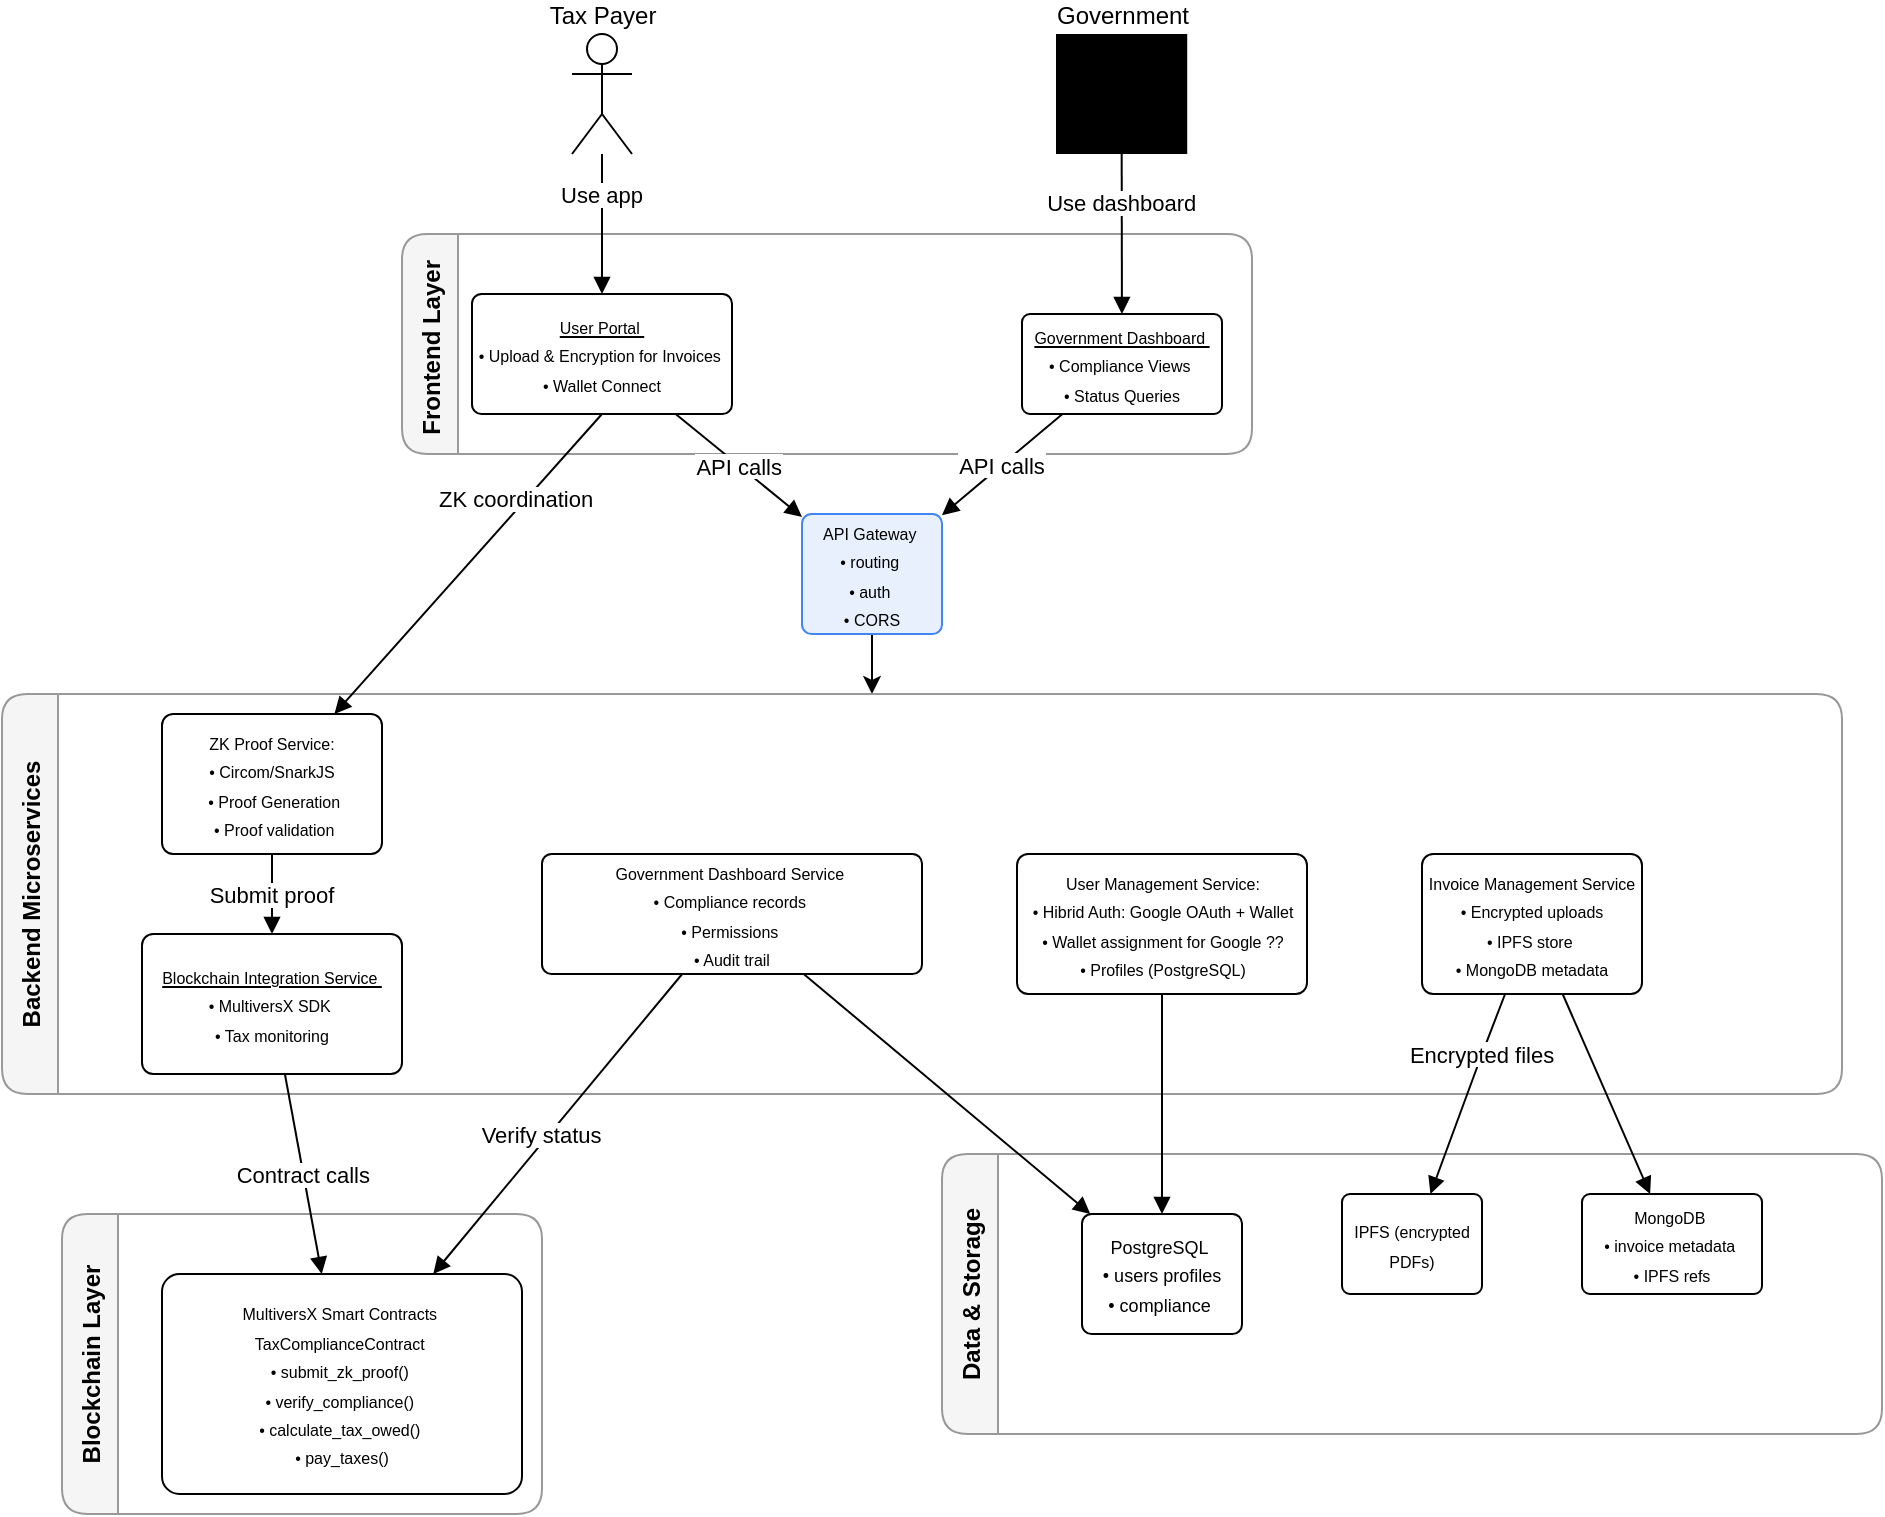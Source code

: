 <mxfile version="26.2.2">
  <diagram id="arch" name="Web3 Global Tax System">
    <mxGraphModel dx="1182" dy="1687" grid="1" gridSize="10" guides="1" tooltips="1" connect="1" arrows="1" fold="1" page="1" pageScale="1" pageWidth="1400" pageHeight="1000" math="0" shadow="0">
      <root>
        <mxCell id="0" />
        <mxCell id="1" parent="0" />
        <mxCell id="lane_frontend" value="Frontend Layer " style="swimlane;horizontal=0;rounded=1;startSize=28;fillColor=#F5F5F5;strokeColor=#999999;" parent="1" vertex="1">
          <mxGeometry x="340" y="70" width="425" height="110" as="geometry" />
        </mxCell>
        <mxCell id="frontend_portal" value="&lt;font style=&quot;font-size: 8px;&quot;&gt;&lt;u&gt;User Portal&amp;nbsp;&lt;/u&gt;&lt;/font&gt;&lt;div&gt;&lt;font style=&quot;font-size: 8px;&quot;&gt;• Upload &amp;amp; Encryption for Invoices&lt;/font&gt;&lt;span style=&quot;font-size: 8px; background-color: transparent; color: light-dark(rgb(0, 0, 0), rgb(255, 255, 255));&quot;&gt;&amp;nbsp;&lt;/span&gt;&lt;/div&gt;&lt;div&gt;&lt;font style=&quot;font-size: 8px;&quot;&gt;• Wallet Connect&lt;/font&gt;&lt;/div&gt;" style="rounded=1;whiteSpace=wrap;html=1;fillColor=#FFFFFF;strokeColor=#000000;arcSize=8;" parent="lane_frontend" vertex="1">
          <mxGeometry x="35" y="30" width="130" height="60" as="geometry" />
        </mxCell>
        <mxCell id="frontend_gov" value="&lt;font style=&quot;font-size: 8px;&quot;&gt;&lt;u&gt;Government Dashboard&amp;nbsp;&lt;/u&gt;&lt;/font&gt;&lt;div&gt;&lt;font style=&quot;font-size: 8px;&quot;&gt;• Compliance Views&amp;nbsp;&lt;/font&gt;&lt;/div&gt;&lt;div&gt;&lt;font style=&quot;font-size: 8px;&quot;&gt;• Status Queries&lt;/font&gt;&lt;/div&gt;" style="rounded=1;whiteSpace=wrap;html=1;fillColor=#FFFFFF;strokeColor=#000000;arcSize=8;" parent="lane_frontend" vertex="1">
          <mxGeometry x="310" y="40" width="100" height="50" as="geometry" />
        </mxCell>
        <mxCell id="NPXn_k6__GmjBkCP8zkq-9" style="edgeStyle=orthogonalEdgeStyle;rounded=0;orthogonalLoop=1;jettySize=auto;html=1;" edge="1" parent="1" source="api_gw">
          <mxGeometry relative="1" as="geometry">
            <mxPoint x="575" y="300" as="targetPoint" />
          </mxGeometry>
        </mxCell>
        <mxCell id="api_gw" value="&lt;font style=&quot;font-size: 8px;&quot;&gt;API Gateway&amp;nbsp;&lt;/font&gt;&lt;div&gt;&lt;font style=&quot;font-size: 8px;&quot;&gt;• routing&amp;nbsp;&lt;/font&gt;&lt;/div&gt;&lt;div&gt;&lt;font style=&quot;font-size: 8px;&quot;&gt;• auth&amp;nbsp;&lt;/font&gt;&lt;/div&gt;&lt;div&gt;&lt;font style=&quot;font-size: 8px;&quot;&gt;• CORS&lt;/font&gt;&lt;/div&gt;" style="rounded=1;whiteSpace=wrap;html=1;fillColor=#E8F0FE;strokeColor=#4285F4;arcSize=8;" parent="1" vertex="1">
          <mxGeometry x="540" y="210" width="70" height="60" as="geometry" />
        </mxCell>
        <mxCell id="lane_backend" value="Backend Microservices" style="swimlane;horizontal=0;rounded=1;startSize=28;fillColor=#F5F5F5;strokeColor=#999999;" parent="1" vertex="1">
          <mxGeometry x="140" y="300" width="920" height="200" as="geometry">
            <mxRectangle x="140" y="300" width="40" height="200" as="alternateBounds" />
          </mxGeometry>
        </mxCell>
        <mxCell id="svc_invoice" value="&lt;font style=&quot;font-size: 8px;&quot;&gt;Invoice Management Service&lt;/font&gt;&lt;div&gt;&lt;font style=&quot;font-size: 8px;&quot;&gt;&amp;nbsp;• Encrypted uploads&amp;nbsp;&lt;/font&gt;&lt;/div&gt;&lt;div&gt;&lt;font style=&quot;font-size: 8px;&quot;&gt;• IPFS store&amp;nbsp;&lt;/font&gt;&lt;/div&gt;&lt;div&gt;&lt;font style=&quot;font-size: 8px;&quot;&gt;• MongoDB metadata&lt;/font&gt;&lt;/div&gt;" style="rounded=1;whiteSpace=wrap;html=1;fillColor=#FFFFFF;strokeColor=#000000;arcSize=8;" parent="lane_backend" vertex="1">
          <mxGeometry x="710" y="80" width="110" height="70" as="geometry" />
        </mxCell>
        <mxCell id="svc_zk" value="&lt;font style=&quot;font-size: 8px;&quot;&gt;ZK Proof Service:&lt;/font&gt;&lt;div&gt;&lt;font style=&quot;font-size: 8px;&quot;&gt;• Circom/SnarkJS&lt;/font&gt;&lt;/div&gt;&lt;div&gt;&lt;font style=&quot;font-size: 8px;&quot;&gt;&amp;nbsp;• Proof Generation&lt;/font&gt;&lt;/div&gt;&lt;div&gt;&lt;font style=&quot;font-size: 8px;&quot;&gt;&amp;nbsp;• Proof validation&lt;/font&gt;&lt;/div&gt;" style="rounded=1;whiteSpace=wrap;html=1;fillColor=#FFFFFF;strokeColor=#000000;arcSize=8;" parent="lane_backend" vertex="1">
          <mxGeometry x="80" y="10" width="110" height="70" as="geometry" />
        </mxCell>
        <mxCell id="svc_blockchain" value="&lt;font style=&quot;font-size: 8px;&quot;&gt;&lt;u&gt;Blockchain Integration Service&amp;nbsp;&lt;/u&gt;&lt;/font&gt;&lt;div&gt;&lt;font style=&quot;font-size: 8px;&quot;&gt;• MultiversX SDK&amp;nbsp;&lt;/font&gt;&lt;/div&gt;&lt;div&gt;&lt;font style=&quot;font-size: 8px;&quot;&gt;• Tax monitoring&lt;/font&gt;&lt;/div&gt;" style="rounded=1;whiteSpace=wrap;html=1;fillColor=#FFFFFF;strokeColor=#000000;arcSize=8;" parent="lane_backend" vertex="1">
          <mxGeometry x="70" y="120" width="130" height="70" as="geometry" />
        </mxCell>
        <mxCell id="svc_gov" value="&lt;font style=&quot;font-size: 8px;&quot;&gt;Government Dashboard Service&amp;nbsp;&lt;/font&gt;&lt;div&gt;&lt;font style=&quot;font-size: 8px;&quot;&gt;• Compliance records&amp;nbsp;&lt;/font&gt;&lt;/div&gt;&lt;div&gt;&lt;font style=&quot;font-size: 8px;&quot;&gt;• Permissions&amp;nbsp;&lt;/font&gt;&lt;/div&gt;&lt;div&gt;&lt;font style=&quot;font-size: 8px;&quot;&gt;• Audit trail&lt;/font&gt;&lt;/div&gt;" style="rounded=1;whiteSpace=wrap;html=1;fillColor=#FFFFFF;strokeColor=#000000;arcSize=8;" parent="lane_backend" vertex="1">
          <mxGeometry x="270" y="80" width="190" height="60" as="geometry" />
        </mxCell>
        <mxCell id="svc_user" value="&lt;font style=&quot;font-size: 8px;&quot;&gt;User Management Service:&lt;/font&gt;&lt;div&gt;&lt;font style=&quot;font-size: 8px;&quot;&gt;&amp;nbsp;• Hibrid Auth: Google OAuth + Wallet&amp;nbsp;&lt;/font&gt;&lt;/div&gt;&lt;div&gt;&lt;font style=&quot;font-size: 8px;&quot;&gt;• Wallet assignment for Google ??&lt;/font&gt;&lt;/div&gt;&lt;div&gt;&lt;font style=&quot;font-size: 8px;&quot;&gt;• Profiles (PostgreSQL)&lt;/font&gt;&lt;/div&gt;" style="rounded=1;whiteSpace=wrap;html=1;fillColor=#FFFFFF;strokeColor=#000000;arcSize=8;" parent="lane_backend" vertex="1">
          <mxGeometry x="507.5" y="80" width="145" height="70" as="geometry" />
        </mxCell>
        <mxCell id="lane_data" value="Data &amp; Storage" style="swimlane;horizontal=0;rounded=1;startSize=28;fillColor=#F5F5F5;strokeColor=#999999;" parent="1" vertex="1">
          <mxGeometry x="610" y="530" width="470" height="140" as="geometry">
            <mxRectangle x="140" y="520" width="40" height="110" as="alternateBounds" />
          </mxGeometry>
        </mxCell>
        <mxCell id="db_pg" value="&lt;font style=&quot;font-size: 9px;&quot;&gt;PostgreSQL&amp;nbsp;&lt;/font&gt;&lt;div&gt;&lt;font style=&quot;font-size: 9px;&quot;&gt;• users profiles&lt;/font&gt;&lt;/div&gt;&lt;div&gt;&lt;font style=&quot;font-size: 9px;&quot;&gt;• compliance&amp;nbsp;&lt;/font&gt;&lt;/div&gt;" style="rounded=1;whiteSpace=wrap;html=1;fillColor=#FFFFFF;strokeColor=#000000;arcSize=8;" parent="lane_data" vertex="1">
          <mxGeometry x="70" y="30" width="80" height="60" as="geometry" />
        </mxCell>
        <mxCell id="db_mongo" value="&lt;font style=&quot;font-size: 8px;&quot;&gt;MongoDB&amp;nbsp;&lt;/font&gt;&lt;div&gt;&lt;font style=&quot;font-size: 8px;&quot;&gt;• invoice metadata&amp;nbsp;&lt;/font&gt;&lt;/div&gt;&lt;div&gt;&lt;font style=&quot;font-size: 8px;&quot;&gt;• IPFS refs&lt;/font&gt;&lt;/div&gt;" style="rounded=1;whiteSpace=wrap;html=1;fillColor=#FFFFFF;strokeColor=#000000;arcSize=8;" parent="lane_data" vertex="1">
          <mxGeometry x="320" y="20" width="90" height="50" as="geometry" />
        </mxCell>
        <mxCell id="ipfs" value="&lt;font style=&quot;font-size: 8px;&quot;&gt;IPFS (encrypted PDFs)&lt;/font&gt;" style="rounded=1;whiteSpace=wrap;html=1;fillColor=#FFFFFF;strokeColor=#000000;arcSize=8;" parent="lane_data" vertex="1">
          <mxGeometry x="200" y="20" width="70" height="50" as="geometry" />
        </mxCell>
        <mxCell id="lane_chain" value="Blockchain Layer" style="swimlane;horizontal=0;rounded=1;startSize=28;fillColor=#F5F5F5;strokeColor=#999999;" parent="1" vertex="1">
          <mxGeometry x="170" y="560" width="240" height="150" as="geometry">
            <mxRectangle x="600" y="520" width="40" height="120" as="alternateBounds" />
          </mxGeometry>
        </mxCell>
        <mxCell id="mx_contracts" value="&lt;font style=&quot;font-size: 8px;&quot;&gt;MultiversX Smart Contracts&amp;nbsp;&lt;/font&gt;&lt;div&gt;&lt;font style=&quot;font-size: 8px;&quot;&gt;TaxComplianceContract&amp;nbsp;&lt;/font&gt;&lt;/div&gt;&lt;div&gt;&lt;font style=&quot;font-size: 8px;&quot;&gt;• submit_zk_proof()&amp;nbsp;&lt;/font&gt;&lt;/div&gt;&lt;div&gt;&lt;font style=&quot;font-size: 8px;&quot;&gt;• verify_compliance()&amp;nbsp;&lt;/font&gt;&lt;/div&gt;&lt;div&gt;&lt;font style=&quot;font-size: 8px;&quot;&gt;• calculate_tax_owed()&amp;nbsp;&lt;/font&gt;&lt;/div&gt;&lt;div&gt;&lt;font style=&quot;font-size: 8px;&quot;&gt;• pay_taxes()&lt;/font&gt;&lt;/div&gt;" style="rounded=1;whiteSpace=wrap;html=1;fillColor=#FFFFFF;strokeColor=#000000;arcSize=8;" parent="lane_chain" vertex="1">
          <mxGeometry x="50" y="30" width="180" height="110" as="geometry" />
        </mxCell>
        <mxCell id="e_user_frontend" value="Use app" style="endArrow=block;rounded=1;" parent="1" source="NPXn_k6__GmjBkCP8zkq-3" target="frontend_portal" edge="1">
          <mxGeometry x="-0.429" relative="1" as="geometry">
            <mxPoint x="440" y="70" as="sourcePoint" />
            <mxPoint as="offset" />
          </mxGeometry>
        </mxCell>
        <mxCell id="e_gov_frontend" value="Use dashboard" style="endArrow=block;rounded=1;" parent="1" source="NPXn_k6__GmjBkCP8zkq-6" target="frontend_gov" edge="1">
          <mxGeometry x="-0.4" relative="1" as="geometry">
            <mxPoint x="676.25" y="60" as="sourcePoint" />
            <mxPoint as="offset" />
          </mxGeometry>
        </mxCell>
        <mxCell id="e_frontend_apigw1" value="API calls" style="endArrow=block;rounded=1;" parent="1" source="frontend_portal" target="api_gw" edge="1">
          <mxGeometry relative="1" as="geometry" />
        </mxCell>
        <mxCell id="e_frontend_apigw2" value="API calls" style="endArrow=block;rounded=1;" parent="1" source="frontend_gov" target="api_gw" edge="1">
          <mxGeometry relative="1" as="geometry" />
        </mxCell>
        <mxCell id="e_user_pg" value="" style="endArrow=block;rounded=1;" parent="1" source="svc_user" target="db_pg" edge="1">
          <mxGeometry relative="1" as="geometry" />
        </mxCell>
        <mxCell id="e_gov_pg" value="" style="endArrow=block;rounded=1;" parent="1" source="svc_gov" target="db_pg" edge="1">
          <mxGeometry relative="1" as="geometry" />
        </mxCell>
        <mxCell id="e_invoice_mongo" value="" style="endArrow=block;rounded=1;" parent="1" source="svc_invoice" target="db_mongo" edge="1">
          <mxGeometry relative="1" as="geometry" />
        </mxCell>
        <mxCell id="e_invoice_ipfs" value="Encrypted files" style="endArrow=block;rounded=1;" parent="1" source="svc_invoice" target="ipfs" edge="1">
          <mxGeometry x="-0.398" relative="1" as="geometry">
            <Array as="points">
              <mxPoint x="880" y="480" />
            </Array>
            <mxPoint as="offset" />
          </mxGeometry>
        </mxCell>
        <mxCell id="e_frontend_zk_local" value="ZK coordination" style="endArrow=block;rounded=1;exitX=0.5;exitY=1;exitDx=0;exitDy=0;" parent="1" source="frontend_portal" target="svc_zk" edge="1">
          <mxGeometry x="-0.405" y="-4" relative="1" as="geometry">
            <mxPoint as="offset" />
          </mxGeometry>
        </mxCell>
        <mxCell id="e_zk_blockchain" value="Submit proof" style="endArrow=block;rounded=1;" parent="1" source="svc_zk" target="svc_blockchain" edge="1">
          <mxGeometry relative="1" as="geometry">
            <mxPoint as="offset" />
          </mxGeometry>
        </mxCell>
        <mxCell id="e_blockchain_chain" value="Contract calls" style="endArrow=block;rounded=1;" parent="1" source="svc_blockchain" target="mx_contracts" edge="1">
          <mxGeometry relative="1" as="geometry" />
        </mxCell>
        <mxCell id="e_gov_chain" value="Verify status" style="endArrow=block;rounded=1;" parent="1" source="svc_gov" target="mx_contracts" edge="1">
          <mxGeometry x="0.091" y="-3" relative="1" as="geometry">
            <mxPoint as="offset" />
          </mxGeometry>
        </mxCell>
        <mxCell id="NPXn_k6__GmjBkCP8zkq-3" value="Tax Payer" style="shape=umlActor;verticalLabelPosition=top;verticalAlign=bottom;html=1;outlineConnect=0;labelPosition=center;align=center;" vertex="1" parent="1">
          <mxGeometry x="425" y="-30" width="30" height="60" as="geometry" />
        </mxCell>
        <mxCell id="NPXn_k6__GmjBkCP8zkq-6" value="Government" style="sketch=0;verticalLabelPosition=top;sketch=0;aspect=fixed;html=1;verticalAlign=bottom;strokeColor=none;fillColor=#000000;align=center;outlineConnect=0;pointerEvents=1;shape=mxgraph.citrix2.finance_government;labelPosition=center;" vertex="1" parent="1">
          <mxGeometry x="667" y="-30" width="65.6" height="60" as="geometry" />
        </mxCell>
      </root>
    </mxGraphModel>
  </diagram>
</mxfile>
